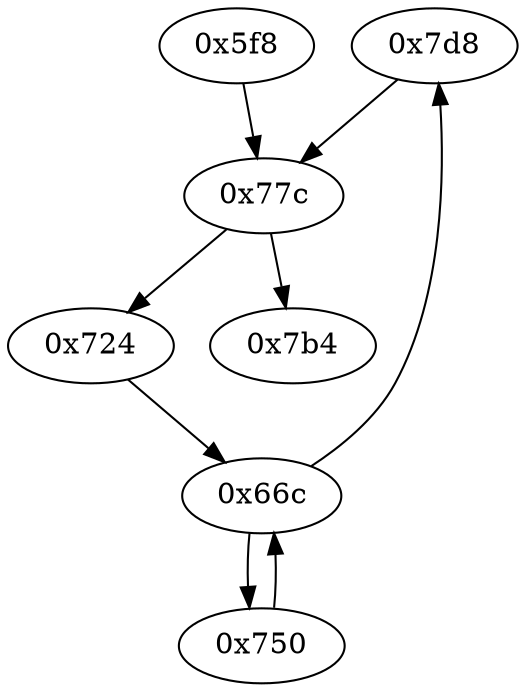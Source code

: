 strict digraph "" {
	graph ["edge"="{}",
		file="/Users/mark/Documents//论文//第二篇论文//2018-08-24交论文后的备份/2019/CFG/small-programs/16b-1-2-0-0-dc-2-2-0/1528_\
recovered.dot",
		"graph"="{u'file': u'/Users/mark/Documents//\u8bba\u6587//\u7b2c\u4e8c\u7bc7\u8bba\u6587//2018-08-24\u4ea4\u8bba\u6587\u540e\u7684\u5907\u4efd/\
2019/CFG/small-programs/16b-1-2-0-0-dc-2-2-0/1528_recovered.dot'}",
		"node"="{u'opcode': u''}"
	];
	"0x7d8"	 [opcode="[u'ldr', u'add', u'str', u'ldr', u'b']"];
	"0x77c"	 [opcode="[u'str', u'str', u'ldr', u'ldrb', u'ldr', u'ldr', u'cmp', u'mov', u'b']"];
	"0x7d8" -> "0x77c";
	"0x724"	 [opcode="[u'ldr', u'ldr', u'mov', u'b']"];
	"0x77c" -> "0x724";
	"0x7b4"	 [opcode="[u'ldr', u'mov', u'bl', u'ldr', u'b']"];
	"0x77c" -> "0x7b4";
	"0x66c"	 [opcode="[u'str', u'str', u'ldr', u'ldrb', u'strb', u'ldr', u'ldr', u'ldrb', u'cmp', u'mov', u'b']"];
	"0x724" -> "0x66c";
	"0x66c" -> "0x7d8";
	"0x750"	 [opcode="[u'ldrb', u'ldr', u'add', u'str', u'ldr', u'b']"];
	"0x66c" -> "0x750";
	"0x5f8"	 [opcode="[u'push', u'add', u'sub', u'add', u'ldr', u'str', u'ldr', u'ldr', u'ldr', u'add', u'b']"];
	"0x5f8" -> "0x77c";
	"0x750" -> "0x66c";
}
